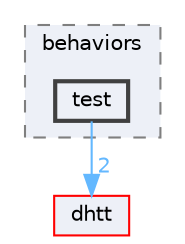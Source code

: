 digraph "dhtt_plugins/include/dhtt_plugins/behaviors/test"
{
 // LATEX_PDF_SIZE
  bgcolor="transparent";
  edge [fontname=Helvetica,fontsize=10,labelfontname=Helvetica,labelfontsize=10];
  node [fontname=Helvetica,fontsize=10,shape=box,height=0.2,width=0.4];
  compound=true
  subgraph clusterdir_d22a19b2aa01e0eeb0dfcaabdbf13a3e {
    graph [ bgcolor="#edf0f7", pencolor="grey50", label="behaviors", fontname=Helvetica,fontsize=10 style="filled,dashed", URL="dir_d22a19b2aa01e0eeb0dfcaabdbf13a3e.html",tooltip=""]
  dir_15c03be8a8438eb6f4f65f913ddbefd4 [label="test", fillcolor="#edf0f7", color="grey25", style="filled,bold", URL="dir_15c03be8a8438eb6f4f65f913ddbefd4.html",tooltip=""];
  }
  dir_ddb31809bb043c5c8043c26a6d397ff8 [label="dhtt", fillcolor="#edf0f7", color="red", style="filled", URL="dir_ddb31809bb043c5c8043c26a6d397ff8.html",tooltip=""];
  dir_15c03be8a8438eb6f4f65f913ddbefd4->dir_ddb31809bb043c5c8043c26a6d397ff8 [headlabel="2", labeldistance=1.5 headhref="dir_000009_000001.html" color="steelblue1" fontcolor="steelblue1"];
}
